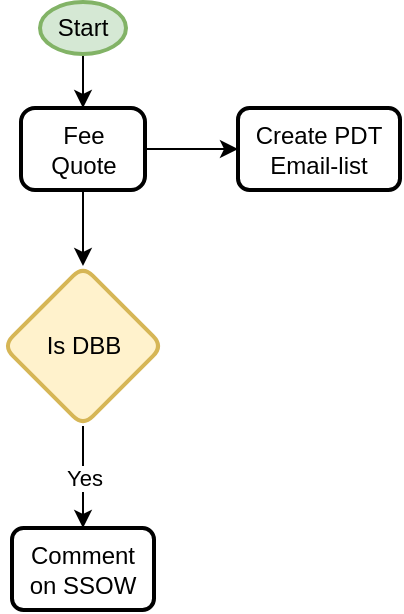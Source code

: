 <mxfile version="26.0.5">
  <diagram name="Page-1" id="Nvl3WTjYv6mFyARh63ZN">
    <mxGraphModel dx="687" dy="397" grid="0" gridSize="10" guides="1" tooltips="1" connect="1" arrows="1" fold="1" page="1" pageScale="1" pageWidth="827" pageHeight="1169" math="0" shadow="0">
      <root>
        <mxCell id="0" />
        <mxCell id="1" parent="0" />
        <mxCell id="tRaalFtPgh5SGt39OWhi-3" style="edgeStyle=orthogonalEdgeStyle;rounded=0;orthogonalLoop=1;jettySize=auto;html=1;entryX=0.5;entryY=0;entryDx=0;entryDy=0;" edge="1" parent="1" source="tRaalFtPgh5SGt39OWhi-1" target="tRaalFtPgh5SGt39OWhi-2">
          <mxGeometry relative="1" as="geometry" />
        </mxCell>
        <mxCell id="tRaalFtPgh5SGt39OWhi-1" value="Start" style="strokeWidth=2;html=1;shape=mxgraph.flowchart.start_1;whiteSpace=wrap;fillColor=#d5e8d4;strokeColor=#82b366;" vertex="1" parent="1">
          <mxGeometry x="393" y="103" width="43" height="26" as="geometry" />
        </mxCell>
        <mxCell id="tRaalFtPgh5SGt39OWhi-8" style="edgeStyle=orthogonalEdgeStyle;rounded=0;orthogonalLoop=1;jettySize=auto;html=1;" edge="1" parent="1" source="tRaalFtPgh5SGt39OWhi-2" target="tRaalFtPgh5SGt39OWhi-4">
          <mxGeometry relative="1" as="geometry" />
        </mxCell>
        <mxCell id="tRaalFtPgh5SGt39OWhi-10" value="" style="edgeStyle=orthogonalEdgeStyle;rounded=0;orthogonalLoop=1;jettySize=auto;html=1;" edge="1" parent="1" source="tRaalFtPgh5SGt39OWhi-2" target="tRaalFtPgh5SGt39OWhi-9">
          <mxGeometry relative="1" as="geometry" />
        </mxCell>
        <mxCell id="tRaalFtPgh5SGt39OWhi-2" value="Fee&lt;div&gt;Quote&lt;/div&gt;" style="rounded=1;whiteSpace=wrap;html=1;absoluteArcSize=1;arcSize=14;strokeWidth=2;" vertex="1" parent="1">
          <mxGeometry x="383.5" y="156" width="62" height="41" as="geometry" />
        </mxCell>
        <mxCell id="tRaalFtPgh5SGt39OWhi-4" value="Create PDT&lt;div&gt;Email-list&lt;/div&gt;" style="whiteSpace=wrap;html=1;rounded=1;arcSize=14;strokeWidth=2;" vertex="1" parent="1">
          <mxGeometry x="492" y="156" width="81" height="41" as="geometry" />
        </mxCell>
        <mxCell id="tRaalFtPgh5SGt39OWhi-12" value="Yes" style="edgeStyle=orthogonalEdgeStyle;rounded=0;orthogonalLoop=1;jettySize=auto;html=1;" edge="1" parent="1" source="tRaalFtPgh5SGt39OWhi-9" target="tRaalFtPgh5SGt39OWhi-11">
          <mxGeometry relative="1" as="geometry" />
        </mxCell>
        <mxCell id="tRaalFtPgh5SGt39OWhi-9" value="Is DBB" style="rhombus;whiteSpace=wrap;html=1;rounded=1;arcSize=14;strokeWidth=2;fillColor=#fff2cc;strokeColor=#d6b656;" vertex="1" parent="1">
          <mxGeometry x="374.5" y="235" width="80" height="80" as="geometry" />
        </mxCell>
        <mxCell id="tRaalFtPgh5SGt39OWhi-11" value="Comment&lt;div&gt;on SSOW&lt;/div&gt;" style="whiteSpace=wrap;html=1;rounded=1;arcSize=14;strokeWidth=2;" vertex="1" parent="1">
          <mxGeometry x="379" y="366" width="71" height="41" as="geometry" />
        </mxCell>
      </root>
    </mxGraphModel>
  </diagram>
</mxfile>
